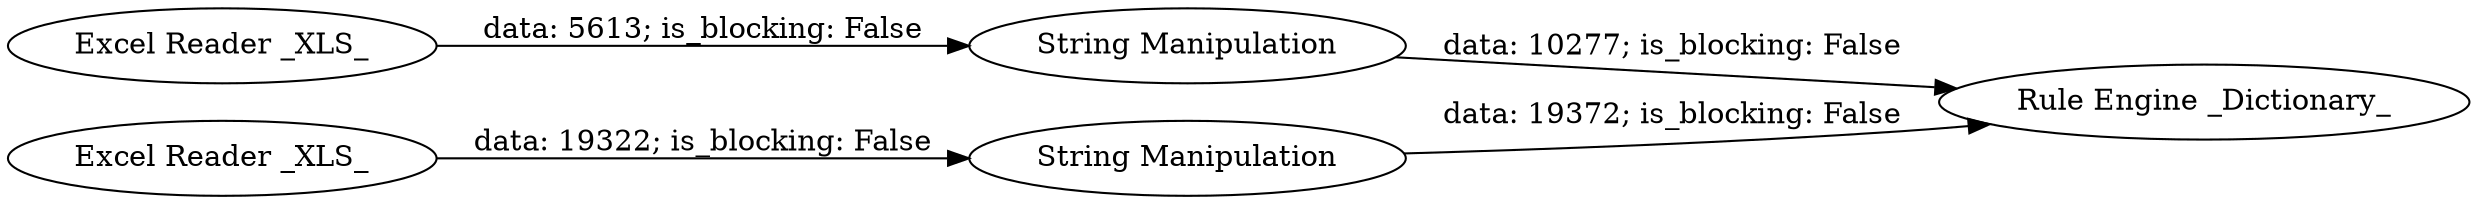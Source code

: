 digraph {
	"-9139566330014826930_2" [label="Excel Reader _XLS_"]
	"-9139566330014826930_7" [label="String Manipulation"]
	"-9139566330014826930_1" [label="Excel Reader _XLS_"]
	"-9139566330014826930_4" [label="Rule Engine _Dictionary_"]
	"-9139566330014826930_8" [label="String Manipulation"]
	"-9139566330014826930_2" -> "-9139566330014826930_7" [label="data: 5613; is_blocking: False"]
	"-9139566330014826930_8" -> "-9139566330014826930_4" [label="data: 19372; is_blocking: False"]
	"-9139566330014826930_7" -> "-9139566330014826930_4" [label="data: 10277; is_blocking: False"]
	"-9139566330014826930_1" -> "-9139566330014826930_8" [label="data: 19322; is_blocking: False"]
	rankdir=LR
}
